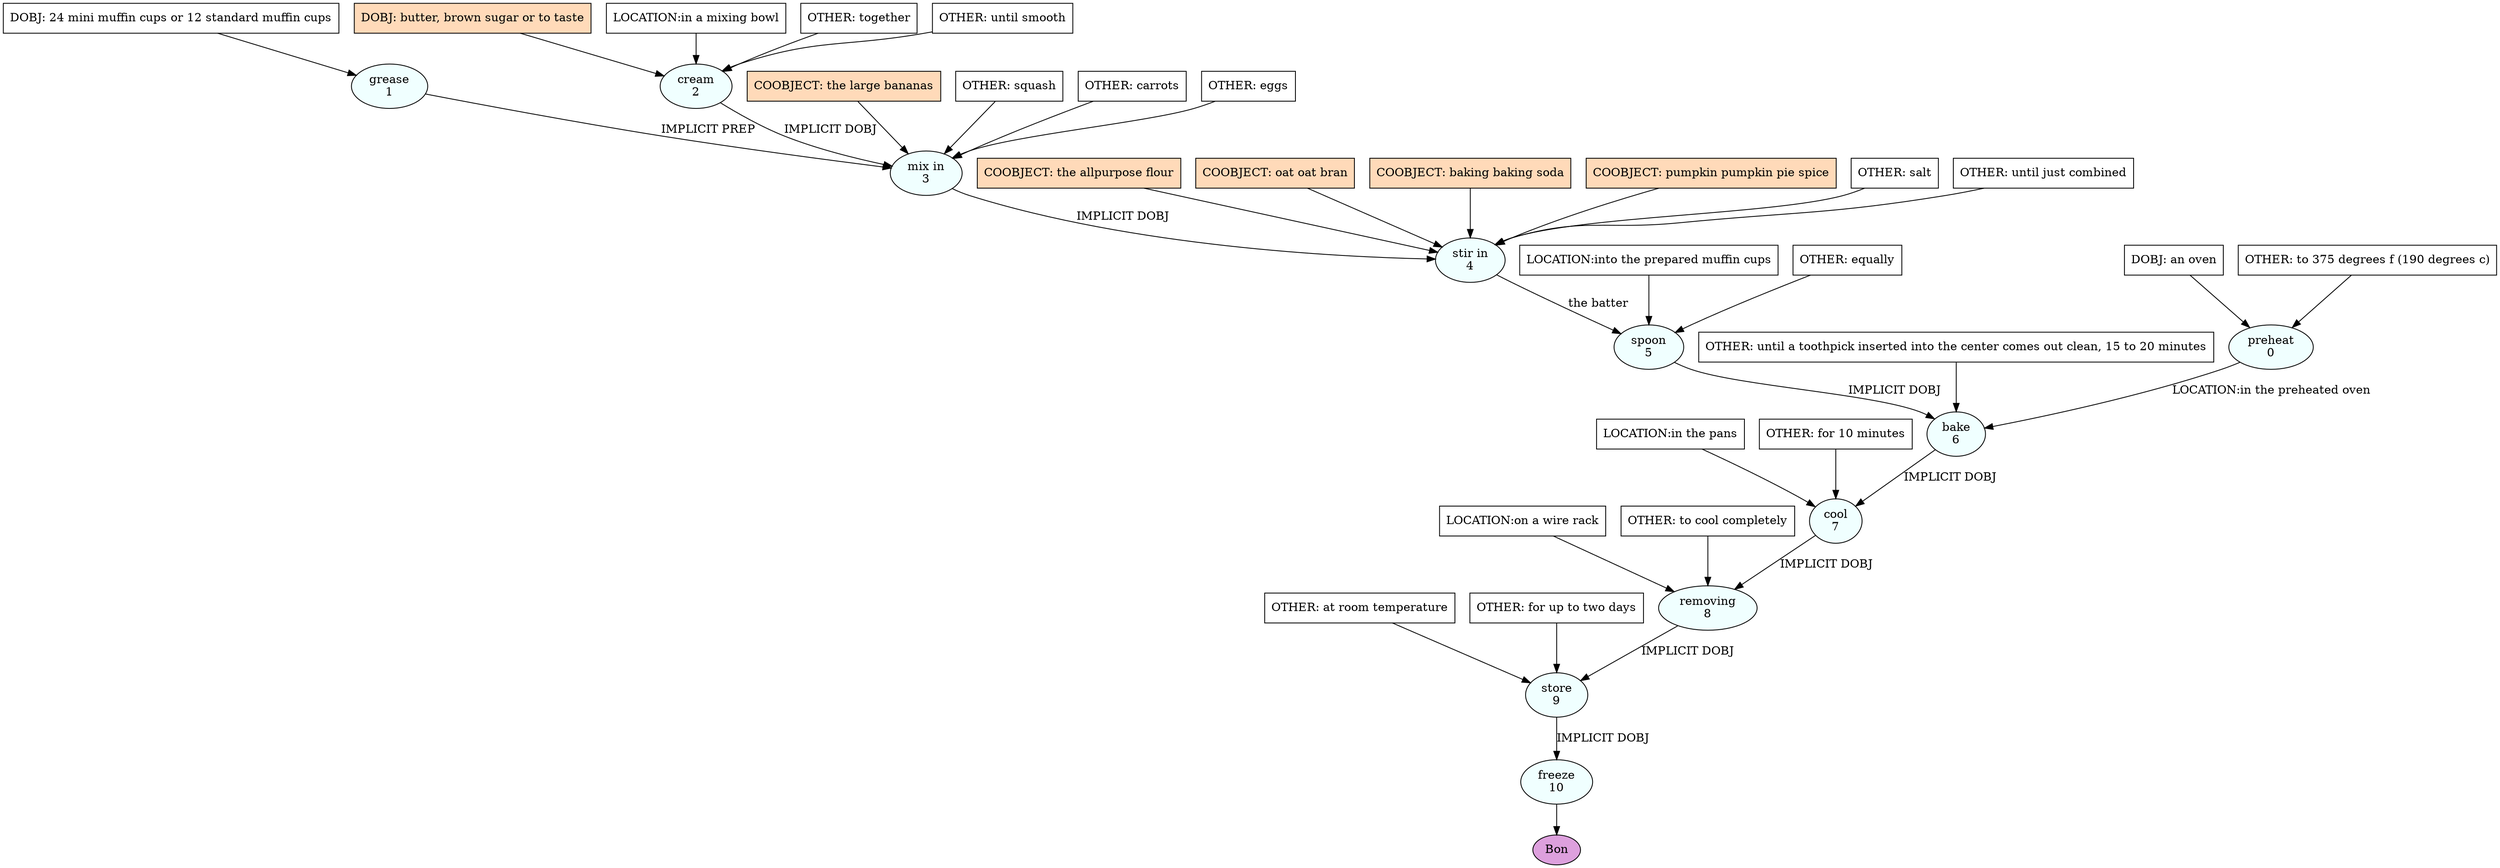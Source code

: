 digraph recipe {
E0[label="preheat
0", shape=oval, style=filled, fillcolor=azure]
E1[label="grease
1", shape=oval, style=filled, fillcolor=azure]
E2[label="cream
2", shape=oval, style=filled, fillcolor=azure]
E3[label="mix in
3", shape=oval, style=filled, fillcolor=azure]
E4[label="stir in
4", shape=oval, style=filled, fillcolor=azure]
E5[label="spoon
5", shape=oval, style=filled, fillcolor=azure]
E6[label="bake
6", shape=oval, style=filled, fillcolor=azure]
E7[label="cool
7", shape=oval, style=filled, fillcolor=azure]
E8[label="removing
8", shape=oval, style=filled, fillcolor=azure]
E9[label="store
9", shape=oval, style=filled, fillcolor=azure]
E10[label="freeze
10", shape=oval, style=filled, fillcolor=azure]
D2[label="DOBJ: butter, brown sugar or to taste", shape=box, style=filled, fillcolor=peachpuff]
D2 -> E2
P2_0[label="LOCATION:in a mixing bowl", shape=box, style=filled, fillcolor=white]
P2_0 -> E2
O2_0[label="OTHER: together", shape=box, style=filled, fillcolor=white]
O2_0 -> E2
O2_1[label="OTHER: until smooth", shape=box, style=filled, fillcolor=white]
O2_1 -> E2
D0[label="DOBJ: an oven", shape=box, style=filled, fillcolor=white]
D0 -> E0
O0_0[label="OTHER: to 375 degrees f (190 degrees c)", shape=box, style=filled, fillcolor=white]
O0_0 -> E0
D1[label="DOBJ: 24 mini muffin cups or 12 standard muffin cups", shape=box, style=filled, fillcolor=white]
D1 -> E1
E2 -> E3 [label="IMPLICIT DOBJ"]
E1 -> E3 [label="IMPLICIT PREP"]
P3_1_ing[label="COOBJECT: the large bananas", shape=box, style=filled, fillcolor=peachpuff]
P3_1_ing -> E3
O3_0_0[label="OTHER: squash", shape=box, style=filled, fillcolor=white]
O3_0_0 -> E3
O3_1_0[label="OTHER: carrots", shape=box, style=filled, fillcolor=white]
O3_1_0 -> E3
O3_2_0[label="OTHER: eggs", shape=box, style=filled, fillcolor=white]
O3_2_0 -> E3
E3 -> E4 [label="IMPLICIT DOBJ"]
P4_0_ing[label="COOBJECT: the allpurpose flour", shape=box, style=filled, fillcolor=peachpuff]
P4_0_ing -> E4
P4_1_ing[label="COOBJECT: oat oat bran", shape=box, style=filled, fillcolor=peachpuff]
P4_1_ing -> E4
P4_2_ing[label="COOBJECT: baking baking soda", shape=box, style=filled, fillcolor=peachpuff]
P4_2_ing -> E4
P4_3_ing[label="COOBJECT: pumpkin pumpkin pie spice", shape=box, style=filled, fillcolor=peachpuff]
P4_3_ing -> E4
O4_0_0[label="OTHER: salt", shape=box, style=filled, fillcolor=white]
O4_0_0 -> E4
O4_1_0[label="OTHER: until just combined", shape=box, style=filled, fillcolor=white]
O4_1_0 -> E4
E4 -> E5 [label="the batter"]
P5_0_0[label="LOCATION:into the prepared muffin cups", shape=box, style=filled, fillcolor=white]
P5_0_0 -> E5
O5_0_0[label="OTHER: equally", shape=box, style=filled, fillcolor=white]
O5_0_0 -> E5
E5 -> E6 [label="IMPLICIT DOBJ"]
E0 -> E6 [label="LOCATION:in the preheated oven"]
O6_0_0[label="OTHER: until a toothpick inserted into the center comes out clean, 15 to 20 minutes", shape=box, style=filled, fillcolor=white]
O6_0_0 -> E6
E6 -> E7 [label="IMPLICIT DOBJ"]
P7_0_0[label="LOCATION:in the pans", shape=box, style=filled, fillcolor=white]
P7_0_0 -> E7
O7_0_0[label="OTHER: for 10 minutes", shape=box, style=filled, fillcolor=white]
O7_0_0 -> E7
E7 -> E8 [label="IMPLICIT DOBJ"]
P8_0_0[label="LOCATION:on a wire rack", shape=box, style=filled, fillcolor=white]
P8_0_0 -> E8
O8_0_0[label="OTHER: to cool completely", shape=box, style=filled, fillcolor=white]
O8_0_0 -> E8
E8 -> E9 [label="IMPLICIT DOBJ"]
O9_0_0[label="OTHER: at room temperature", shape=box, style=filled, fillcolor=white]
O9_0_0 -> E9
O9_1_0[label="OTHER: for up to two days", shape=box, style=filled, fillcolor=white]
O9_1_0 -> E9
E9 -> E10 [label="IMPLICIT DOBJ"]
EOR[label="Bon", shape=oval, style=filled, fillcolor=plum]
E10 -> EOR
}
